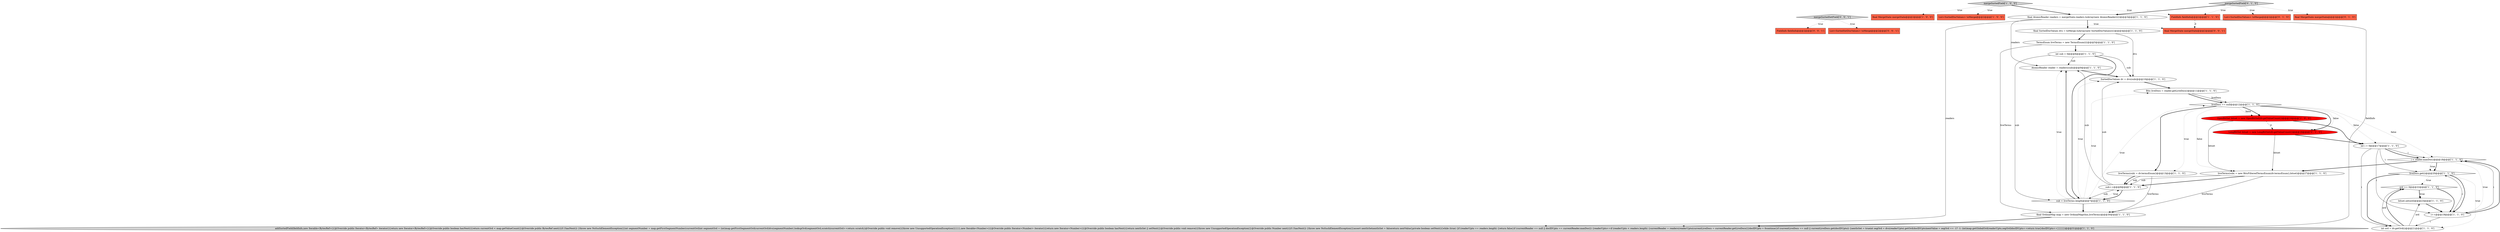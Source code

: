 digraph {
5 [style = filled, label = "final OrdinalMap map = new OrdinalMap(this,liveTerms)@@@30@@@['1', '1', '0']", fillcolor = white, shape = ellipse image = "AAA0AAABBB1BBB"];
30 [style = filled, label = "mergeSortedSetField['0', '0', '1']", fillcolor = lightgray, shape = diamond image = "AAA0AAABBB3BBB"];
7 [style = filled, label = "OpenBitSet bitset = new OpenBitSet(dv.getValueCount())@@@16@@@['1', '0', '0']", fillcolor = red, shape = ellipse image = "AAA1AAABBB1BBB"];
6 [style = filled, label = "final MergeState mergeState@@@2@@@['1', '0', '0']", fillcolor = tomato, shape = box image = "AAA0AAABBB1BBB"];
22 [style = filled, label = "ord >= 0@@@22@@@['1', '1', '0']", fillcolor = white, shape = diamond image = "AAA0AAABBB1BBB"];
25 [style = filled, label = "mergeSortedField['1', '0', '0']", fillcolor = lightgray, shape = diamond image = "AAA0AAABBB1BBB"];
11 [style = filled, label = "FieldInfo fieldInfo@@@2@@@['1', '1', '0']", fillcolor = tomato, shape = box image = "AAA0AAABBB1BBB"];
32 [style = filled, label = "List<SortedSetDocValues> toMerge@@@2@@@['0', '0', '1']", fillcolor = tomato, shape = box image = "AAA0AAABBB3BBB"];
4 [style = filled, label = "AtomicReader reader = readers(sub(@@@9@@@['1', '1', '0']", fillcolor = white, shape = ellipse image = "AAA0AAABBB1BBB"];
33 [style = filled, label = "final MergeState mergeState@@@2@@@['0', '0', '1']", fillcolor = tomato, shape = box image = "AAA0AAABBB3BBB"];
1 [style = filled, label = "SortedDocValues dv = dvs(sub(@@@10@@@['1', '1', '0']", fillcolor = white, shape = ellipse image = "AAA0AAABBB1BBB"];
23 [style = filled, label = "liveDocs == null@@@12@@@['1', '1', '0']", fillcolor = white, shape = diamond image = "AAA0AAABBB1BBB"];
24 [style = filled, label = "int i = 0@@@17@@@['1', '1', '0']", fillcolor = white, shape = ellipse image = "AAA0AAABBB1BBB"];
26 [style = filled, label = "List<SortedDocValues> toMerge@@@2@@@['0', '1', '0']", fillcolor = tomato, shape = box image = "AAA0AAABBB2BBB"];
28 [style = filled, label = "mergeSortedField['0', '1', '0']", fillcolor = lightgray, shape = diamond image = "AAA0AAABBB2BBB"];
19 [style = filled, label = "int sub = 0@@@6@@@['1', '1', '0']", fillcolor = white, shape = ellipse image = "AAA0AAABBB1BBB"];
21 [style = filled, label = "final SortedDocValues dvs = toMerge.toArray(new SortedDocValues(((()@@@4@@@['1', '1', '0']", fillcolor = white, shape = ellipse image = "AAA0AAABBB1BBB"];
14 [style = filled, label = "sub++@@@8@@@['1', '1', '0']", fillcolor = white, shape = ellipse image = "AAA0AAABBB1BBB"];
2 [style = filled, label = "bitset.set(ord)@@@23@@@['1', '1', '0']", fillcolor = white, shape = ellipse image = "AAA0AAABBB1BBB"];
20 [style = filled, label = "i < reader.maxDoc()@@@18@@@['1', '1', '0']", fillcolor = white, shape = diamond image = "AAA0AAABBB1BBB"];
12 [style = filled, label = "liveTerms(sub( = new BitsFilteredTermsEnum(dv.termsEnum(),bitset)@@@27@@@['1', '1', '0']", fillcolor = white, shape = ellipse image = "AAA0AAABBB1BBB"];
15 [style = filled, label = "liveDocs.get(i)@@@20@@@['1', '1', '0']", fillcolor = white, shape = diamond image = "AAA0AAABBB1BBB"];
13 [style = filled, label = "final AtomicReader readers = mergeState.readers.toArray(new AtomicReader(((()@@@3@@@['1', '1', '0']", fillcolor = white, shape = ellipse image = "AAA0AAABBB1BBB"];
0 [style = filled, label = "i++@@@19@@@['1', '1', '0']", fillcolor = white, shape = ellipse image = "AAA0AAABBB1BBB"];
29 [style = filled, label = "final MergeState mergeState@@@2@@@['0', '1', '0']", fillcolor = tomato, shape = box image = "AAA0AAABBB2BBB"];
31 [style = filled, label = "FieldInfo fieldInfo@@@2@@@['0', '0', '1']", fillcolor = tomato, shape = box image = "AAA0AAABBB3BBB"];
18 [style = filled, label = "Bits liveDocs = reader.getLiveDocs()@@@11@@@['1', '1', '0']", fillcolor = white, shape = ellipse image = "AAA0AAABBB1BBB"];
16 [style = filled, label = "int ord = dv.getOrd(i)@@@21@@@['1', '1', '0']", fillcolor = white, shape = ellipse image = "AAA0AAABBB1BBB"];
27 [style = filled, label = "LongBitSet bitset = new LongBitSet(dv.getValueCount())@@@16@@@['0', '1', '0']", fillcolor = red, shape = ellipse image = "AAA1AAABBB2BBB"];
10 [style = filled, label = "TermsEnum liveTerms = new TermsEnum((((@@@5@@@['1', '1', '0']", fillcolor = white, shape = ellipse image = "AAA0AAABBB1BBB"];
17 [style = filled, label = "sub < liveTerms.length@@@7@@@['1', '1', '0']", fillcolor = white, shape = diamond image = "AAA0AAABBB1BBB"];
8 [style = filled, label = "List<SortedDocValues> toMerge@@@2@@@['1', '0', '0']", fillcolor = tomato, shape = box image = "AAA0AAABBB1BBB"];
3 [style = filled, label = "addSortedField(fieldInfo,new Iterable<BytesRef>(){@Override public Iterator<BytesRef> iterator(){return new Iterator<BytesRef>(){@Override public boolean hasNext(){return currentOrd < map.getValueCount()}@Override public BytesRef next(){if (!hasNext()) {throw new NoSuchElementException()}int segmentNumber = map.getFirstSegmentNumber(currentOrd)int segmentOrd = (int)map.getFirstSegmentOrd(currentOrd)dvs(segmentNumber(.lookupOrd(segmentOrd,scratch)currentOrd++return scratch}@Override public void remove(){throw new UnsupportedOperationException()}}}},new Iterable<Number>(){@Override public Iterator<Number> iterator(){return new Iterator<Number>(){@Override public boolean hasNext(){return nextIsSet || setNext()}@Override public void remove(){throw new UnsupportedOperationException()}@Override public Number next(){if (!hasNext()) {throw new NoSuchElementException()}assert nextIsSetnextIsSet = falsereturn nextValue}private boolean setNext(){while (true) {if (readerUpto == readers.length) {return false}if (currentReader == null || docIDUpto == currentReader.maxDoc()) {readerUpto++if (readerUpto < readers.length) {currentReader = readers(readerUpto(currentLiveDocs = currentReader.getLiveDocs()}docIDUpto = 0continue}if (currentLiveDocs == null || currentLiveDocs.get(docIDUpto)) {nextIsSet = trueint segOrd = dvs(readerUpto(.getOrd(docIDUpto)nextValue = segOrd == -1? -1: (int)map.getGlobalOrd(readerUpto,segOrd)docIDUpto++return true}docIDUpto++}}}}})@@@31@@@['1', '1', '0']", fillcolor = lightgray, shape = ellipse image = "AAA0AAABBB1BBB"];
9 [style = filled, label = "liveTerms(sub( = dv.termsEnum()@@@13@@@['1', '1', '0']", fillcolor = white, shape = ellipse image = "AAA0AAABBB1BBB"];
28->11 [style = dotted, label="true"];
5->3 [style = bold, label=""];
23->7 [style = dotted, label="false"];
24->0 [style = solid, label="i"];
21->10 [style = bold, label=""];
17->5 [style = bold, label=""];
19->1 [style = solid, label="sub"];
18->23 [style = solid, label="liveDocs"];
24->15 [style = solid, label="i"];
19->4 [style = solid, label="sub"];
18->23 [style = bold, label=""];
22->2 [style = bold, label=""];
23->27 [style = bold, label=""];
17->18 [style = dotted, label="true"];
25->13 [style = bold, label=""];
14->4 [style = solid, label="sub"];
17->4 [style = dotted, label="true"];
17->1 [style = dotted, label="true"];
10->19 [style = bold, label=""];
20->0 [style = dotted, label="true"];
23->27 [style = dotted, label="false"];
13->3 [style = solid, label="readers"];
0->20 [style = solid, label="i"];
27->12 [style = solid, label="bitset"];
24->20 [style = solid, label="i"];
23->24 [style = dotted, label="false"];
17->14 [style = dotted, label="true"];
14->17 [style = bold, label=""];
1->18 [style = bold, label=""];
28->13 [style = bold, label=""];
15->22 [style = dotted, label="true"];
19->17 [style = bold, label=""];
12->5 [style = solid, label="liveTerms"];
10->5 [style = solid, label="liveTerms"];
16->22 [style = bold, label=""];
15->16 [style = bold, label=""];
15->16 [style = dotted, label="true"];
25->11 [style = dotted, label="true"];
19->17 [style = solid, label="sub"];
23->9 [style = dotted, label="true"];
25->8 [style = dotted, label="true"];
17->23 [style = dotted, label="true"];
22->2 [style = dotted, label="true"];
7->27 [style = dashed, label="0"];
16->2 [style = solid, label="ord"];
24->20 [style = bold, label=""];
28->29 [style = dotted, label="true"];
14->17 [style = solid, label="sub"];
0->15 [style = solid, label="i"];
7->24 [style = bold, label=""];
2->0 [style = bold, label=""];
30->31 [style = dotted, label="true"];
16->22 [style = solid, label="ord"];
9->5 [style = solid, label="liveTerms"];
22->0 [style = bold, label=""];
23->12 [style = dotted, label="false"];
0->16 [style = solid, label="i"];
15->0 [style = bold, label=""];
28->26 [style = dotted, label="true"];
9->14 [style = solid, label="sub"];
20->12 [style = bold, label=""];
12->14 [style = solid, label="sub"];
12->14 [style = bold, label=""];
9->14 [style = bold, label=""];
25->6 [style = dotted, label="true"];
30->32 [style = dotted, label="true"];
11->33 [style = dashed, label="0"];
14->1 [style = solid, label="sub"];
0->20 [style = bold, label=""];
27->24 [style = bold, label=""];
4->1 [style = bold, label=""];
23->7 [style = bold, label=""];
23->20 [style = dotted, label="false"];
13->4 [style = solid, label="readers"];
13->21 [style = bold, label=""];
23->9 [style = bold, label=""];
11->3 [style = solid, label="fieldInfo"];
20->15 [style = bold, label=""];
17->4 [style = bold, label=""];
7->12 [style = solid, label="bitset"];
20->15 [style = dotted, label="true"];
24->16 [style = solid, label="i"];
30->33 [style = dotted, label="true"];
21->1 [style = solid, label="dvs"];
}
